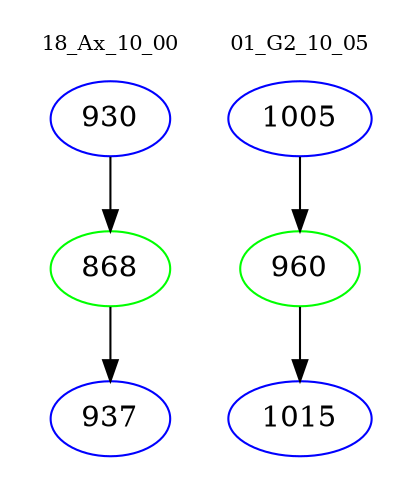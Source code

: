 digraph{
subgraph cluster_0 {
color = white
label = "18_Ax_10_00";
fontsize=10;
T0_930 [label="930", color="blue"]
T0_930 -> T0_868 [color="black"]
T0_868 [label="868", color="green"]
T0_868 -> T0_937 [color="black"]
T0_937 [label="937", color="blue"]
}
subgraph cluster_1 {
color = white
label = "01_G2_10_05";
fontsize=10;
T1_1005 [label="1005", color="blue"]
T1_1005 -> T1_960 [color="black"]
T1_960 [label="960", color="green"]
T1_960 -> T1_1015 [color="black"]
T1_1015 [label="1015", color="blue"]
}
}
